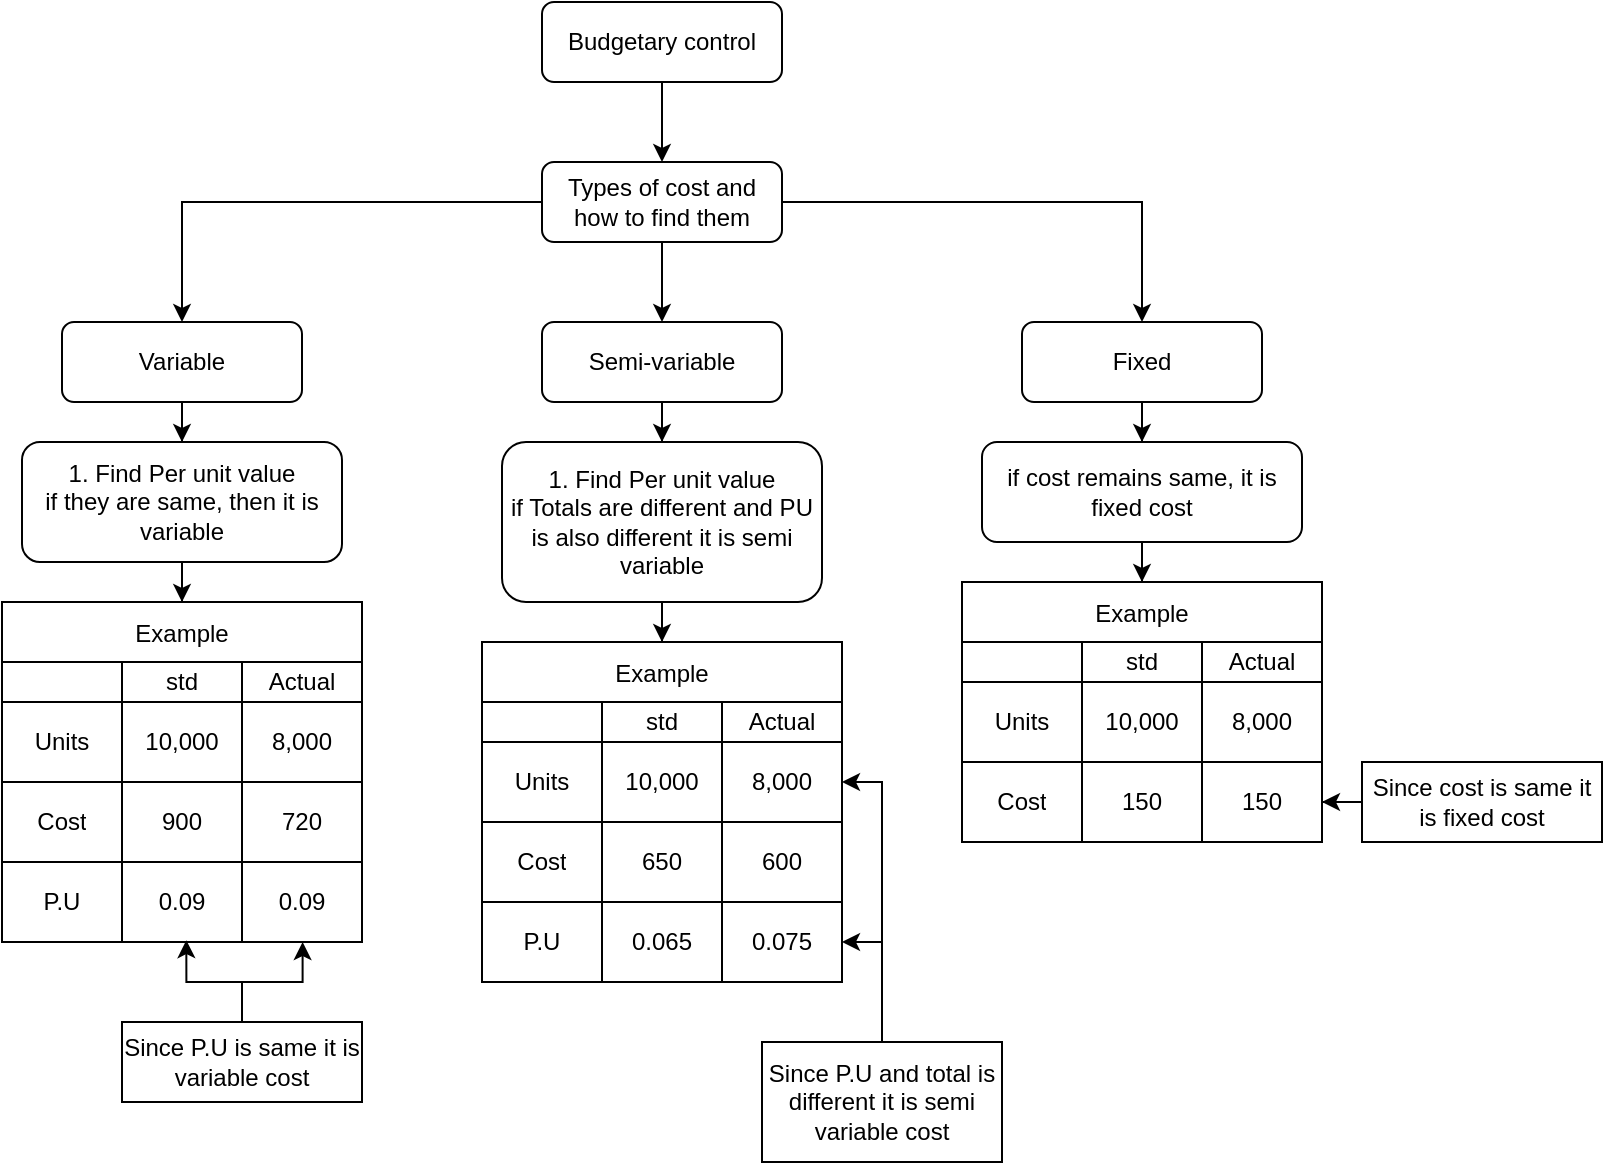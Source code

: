 <mxfile version="15.0.6" type="github">
  <diagram id="7xYDh08NcEi_VtG_tVV7" name="Page-1">
    <mxGraphModel dx="177.89" dy="120.69" grid="1" gridSize="10" guides="1" tooltips="1" connect="1" arrows="1" fold="1" page="1" pageScale="1" pageWidth="850" pageHeight="1100" math="0" shadow="0">
      <root>
        <mxCell id="0" />
        <mxCell id="1" parent="0" />
        <mxCell id="7W-jUXoZuzK3Gu51qgMF-83" style="edgeStyle=orthogonalEdgeStyle;rounded=0;orthogonalLoop=1;jettySize=auto;html=1;" edge="1" parent="1" source="7W-jUXoZuzK3Gu51qgMF-1" target="7W-jUXoZuzK3Gu51qgMF-2">
          <mxGeometry relative="1" as="geometry" />
        </mxCell>
        <mxCell id="7W-jUXoZuzK3Gu51qgMF-1" value="Budgetary control" style="rounded=1;whiteSpace=wrap;html=1;" vertex="1" parent="1">
          <mxGeometry x="400" width="120" height="40" as="geometry" />
        </mxCell>
        <mxCell id="7W-jUXoZuzK3Gu51qgMF-80" style="edgeStyle=orthogonalEdgeStyle;rounded=0;orthogonalLoop=1;jettySize=auto;html=1;" edge="1" parent="1" source="7W-jUXoZuzK3Gu51qgMF-2" target="7W-jUXoZuzK3Gu51qgMF-4">
          <mxGeometry relative="1" as="geometry" />
        </mxCell>
        <mxCell id="7W-jUXoZuzK3Gu51qgMF-81" style="edgeStyle=orthogonalEdgeStyle;rounded=0;orthogonalLoop=1;jettySize=auto;html=1;" edge="1" parent="1" source="7W-jUXoZuzK3Gu51qgMF-2" target="7W-jUXoZuzK3Gu51qgMF-5">
          <mxGeometry relative="1" as="geometry" />
        </mxCell>
        <mxCell id="7W-jUXoZuzK3Gu51qgMF-82" style="edgeStyle=orthogonalEdgeStyle;rounded=0;orthogonalLoop=1;jettySize=auto;html=1;" edge="1" parent="1" source="7W-jUXoZuzK3Gu51qgMF-2" target="7W-jUXoZuzK3Gu51qgMF-3">
          <mxGeometry relative="1" as="geometry" />
        </mxCell>
        <mxCell id="7W-jUXoZuzK3Gu51qgMF-2" value="Types of cost and how to find them" style="rounded=1;whiteSpace=wrap;html=1;" vertex="1" parent="1">
          <mxGeometry x="400" y="80" width="120" height="40" as="geometry" />
        </mxCell>
        <mxCell id="7W-jUXoZuzK3Gu51qgMF-77" style="edgeStyle=orthogonalEdgeStyle;rounded=0;orthogonalLoop=1;jettySize=auto;html=1;" edge="1" parent="1" source="7W-jUXoZuzK3Gu51qgMF-3" target="7W-jUXoZuzK3Gu51qgMF-76">
          <mxGeometry relative="1" as="geometry" />
        </mxCell>
        <mxCell id="7W-jUXoZuzK3Gu51qgMF-3" value="Fixed" style="rounded=1;whiteSpace=wrap;html=1;" vertex="1" parent="1">
          <mxGeometry x="640" y="160" width="120" height="40" as="geometry" />
        </mxCell>
        <mxCell id="7W-jUXoZuzK3Gu51qgMF-49" style="edgeStyle=orthogonalEdgeStyle;rounded=0;orthogonalLoop=1;jettySize=auto;html=1;" edge="1" parent="1" source="7W-jUXoZuzK3Gu51qgMF-4" target="7W-jUXoZuzK3Gu51qgMF-48">
          <mxGeometry relative="1" as="geometry" />
        </mxCell>
        <mxCell id="7W-jUXoZuzK3Gu51qgMF-4" value="Semi-variable" style="rounded=1;whiteSpace=wrap;html=1;" vertex="1" parent="1">
          <mxGeometry x="400" y="160" width="120" height="40" as="geometry" />
        </mxCell>
        <mxCell id="7W-jUXoZuzK3Gu51qgMF-30" style="edgeStyle=orthogonalEdgeStyle;rounded=0;orthogonalLoop=1;jettySize=auto;html=1;" edge="1" parent="1" source="7W-jUXoZuzK3Gu51qgMF-5" target="7W-jUXoZuzK3Gu51qgMF-6">
          <mxGeometry relative="1" as="geometry" />
        </mxCell>
        <mxCell id="7W-jUXoZuzK3Gu51qgMF-5" value="Variable" style="rounded=1;whiteSpace=wrap;html=1;" vertex="1" parent="1">
          <mxGeometry x="160" y="160" width="120" height="40" as="geometry" />
        </mxCell>
        <mxCell id="7W-jUXoZuzK3Gu51qgMF-29" style="edgeStyle=orthogonalEdgeStyle;rounded=0;orthogonalLoop=1;jettySize=auto;html=1;" edge="1" parent="1" source="7W-jUXoZuzK3Gu51qgMF-6" target="7W-jUXoZuzK3Gu51qgMF-9">
          <mxGeometry relative="1" as="geometry" />
        </mxCell>
        <mxCell id="7W-jUXoZuzK3Gu51qgMF-6" value="&lt;div&gt;1. Find Per unit value&lt;/div&gt;&lt;div&gt;if they are same, then it is variable&lt;br&gt;&lt;/div&gt;" style="rounded=1;whiteSpace=wrap;html=1;" vertex="1" parent="1">
          <mxGeometry x="140" y="220" width="160" height="60" as="geometry" />
        </mxCell>
        <mxCell id="7W-jUXoZuzK3Gu51qgMF-9" value="Example" style="shape=table;startSize=30;container=1;collapsible=0;childLayout=tableLayout;" vertex="1" parent="1">
          <mxGeometry x="130" y="300" width="180" height="170" as="geometry" />
        </mxCell>
        <mxCell id="7W-jUXoZuzK3Gu51qgMF-10" value="" style="shape=partialRectangle;collapsible=0;dropTarget=0;pointerEvents=0;fillColor=none;top=0;left=0;bottom=0;right=0;points=[[0,0.5],[1,0.5]];portConstraint=eastwest;" vertex="1" parent="7W-jUXoZuzK3Gu51qgMF-9">
          <mxGeometry y="30" width="180" height="20" as="geometry" />
        </mxCell>
        <mxCell id="7W-jUXoZuzK3Gu51qgMF-11" value="" style="shape=partialRectangle;html=1;whiteSpace=wrap;connectable=0;overflow=hidden;fillColor=none;top=0;left=0;bottom=0;right=0;pointerEvents=1;" vertex="1" parent="7W-jUXoZuzK3Gu51qgMF-10">
          <mxGeometry width="60" height="20" as="geometry" />
        </mxCell>
        <mxCell id="7W-jUXoZuzK3Gu51qgMF-12" value="std" style="shape=partialRectangle;html=1;whiteSpace=wrap;connectable=0;overflow=hidden;fillColor=none;top=0;left=0;bottom=0;right=0;pointerEvents=1;" vertex="1" parent="7W-jUXoZuzK3Gu51qgMF-10">
          <mxGeometry x="60" width="60" height="20" as="geometry" />
        </mxCell>
        <mxCell id="7W-jUXoZuzK3Gu51qgMF-13" value="Actual" style="shape=partialRectangle;html=1;whiteSpace=wrap;connectable=0;overflow=hidden;fillColor=none;top=0;left=0;bottom=0;right=0;pointerEvents=1;" vertex="1" parent="7W-jUXoZuzK3Gu51qgMF-10">
          <mxGeometry x="120" width="60" height="20" as="geometry" />
        </mxCell>
        <mxCell id="7W-jUXoZuzK3Gu51qgMF-14" value="" style="shape=partialRectangle;collapsible=0;dropTarget=0;pointerEvents=0;fillColor=none;top=0;left=0;bottom=0;right=0;points=[[0,0.5],[1,0.5]];portConstraint=eastwest;" vertex="1" parent="7W-jUXoZuzK3Gu51qgMF-9">
          <mxGeometry y="50" width="180" height="40" as="geometry" />
        </mxCell>
        <mxCell id="7W-jUXoZuzK3Gu51qgMF-15" value="Units" style="shape=partialRectangle;html=1;whiteSpace=wrap;connectable=0;overflow=hidden;fillColor=none;top=0;left=0;bottom=0;right=0;pointerEvents=1;" vertex="1" parent="7W-jUXoZuzK3Gu51qgMF-14">
          <mxGeometry width="60" height="40" as="geometry" />
        </mxCell>
        <mxCell id="7W-jUXoZuzK3Gu51qgMF-16" value="10,000" style="shape=partialRectangle;html=1;whiteSpace=wrap;connectable=0;overflow=hidden;fillColor=none;top=0;left=0;bottom=0;right=0;pointerEvents=1;" vertex="1" parent="7W-jUXoZuzK3Gu51qgMF-14">
          <mxGeometry x="60" width="60" height="40" as="geometry" />
        </mxCell>
        <mxCell id="7W-jUXoZuzK3Gu51qgMF-17" value="8,000" style="shape=partialRectangle;html=1;whiteSpace=wrap;connectable=0;overflow=hidden;fillColor=none;top=0;left=0;bottom=0;right=0;pointerEvents=1;" vertex="1" parent="7W-jUXoZuzK3Gu51qgMF-14">
          <mxGeometry x="120" width="60" height="40" as="geometry" />
        </mxCell>
        <mxCell id="7W-jUXoZuzK3Gu51qgMF-18" style="shape=partialRectangle;collapsible=0;dropTarget=0;pointerEvents=0;fillColor=none;top=0;left=0;bottom=0;right=0;points=[[0,0.5],[1,0.5]];portConstraint=eastwest;" vertex="1" parent="7W-jUXoZuzK3Gu51qgMF-9">
          <mxGeometry y="90" width="180" height="40" as="geometry" />
        </mxCell>
        <mxCell id="7W-jUXoZuzK3Gu51qgMF-19" value="Cost" style="shape=partialRectangle;html=1;whiteSpace=wrap;connectable=0;overflow=hidden;fillColor=none;top=0;left=0;bottom=0;right=0;pointerEvents=1;" vertex="1" parent="7W-jUXoZuzK3Gu51qgMF-18">
          <mxGeometry width="60" height="40" as="geometry" />
        </mxCell>
        <mxCell id="7W-jUXoZuzK3Gu51qgMF-20" value="900" style="shape=partialRectangle;html=1;whiteSpace=wrap;connectable=0;overflow=hidden;fillColor=none;top=0;left=0;bottom=0;right=0;pointerEvents=1;" vertex="1" parent="7W-jUXoZuzK3Gu51qgMF-18">
          <mxGeometry x="60" width="60" height="40" as="geometry" />
        </mxCell>
        <mxCell id="7W-jUXoZuzK3Gu51qgMF-21" value="720" style="shape=partialRectangle;html=1;whiteSpace=wrap;connectable=0;overflow=hidden;fillColor=none;top=0;left=0;bottom=0;right=0;pointerEvents=1;" vertex="1" parent="7W-jUXoZuzK3Gu51qgMF-18">
          <mxGeometry x="120" width="60" height="40" as="geometry" />
        </mxCell>
        <mxCell id="7W-jUXoZuzK3Gu51qgMF-22" style="shape=partialRectangle;collapsible=0;dropTarget=0;pointerEvents=0;fillColor=none;top=0;left=0;bottom=0;right=0;points=[[0,0.5],[1,0.5]];portConstraint=eastwest;" vertex="1" parent="7W-jUXoZuzK3Gu51qgMF-9">
          <mxGeometry y="130" width="180" height="40" as="geometry" />
        </mxCell>
        <mxCell id="7W-jUXoZuzK3Gu51qgMF-23" value="P.U" style="shape=partialRectangle;html=1;whiteSpace=wrap;connectable=0;overflow=hidden;fillColor=none;top=0;left=0;bottom=0;right=0;pointerEvents=1;" vertex="1" parent="7W-jUXoZuzK3Gu51qgMF-22">
          <mxGeometry width="60" height="40" as="geometry" />
        </mxCell>
        <mxCell id="7W-jUXoZuzK3Gu51qgMF-24" value="0.09" style="shape=partialRectangle;html=1;whiteSpace=wrap;connectable=0;overflow=hidden;fillColor=none;top=0;left=0;bottom=0;right=0;pointerEvents=1;" vertex="1" parent="7W-jUXoZuzK3Gu51qgMF-22">
          <mxGeometry x="60" width="60" height="40" as="geometry" />
        </mxCell>
        <mxCell id="7W-jUXoZuzK3Gu51qgMF-25" value="0.09" style="shape=partialRectangle;html=1;whiteSpace=wrap;connectable=0;overflow=hidden;fillColor=none;top=0;left=0;bottom=0;right=0;pointerEvents=1;" vertex="1" parent="7W-jUXoZuzK3Gu51qgMF-22">
          <mxGeometry x="120" width="60" height="40" as="geometry" />
        </mxCell>
        <mxCell id="7W-jUXoZuzK3Gu51qgMF-27" style="edgeStyle=orthogonalEdgeStyle;rounded=0;orthogonalLoop=1;jettySize=auto;html=1;entryX=0.835;entryY=1.001;entryDx=0;entryDy=0;entryPerimeter=0;" edge="1" parent="1" source="7W-jUXoZuzK3Gu51qgMF-26" target="7W-jUXoZuzK3Gu51qgMF-22">
          <mxGeometry relative="1" as="geometry" />
        </mxCell>
        <mxCell id="7W-jUXoZuzK3Gu51qgMF-28" style="edgeStyle=orthogonalEdgeStyle;rounded=0;orthogonalLoop=1;jettySize=auto;html=1;entryX=0.512;entryY=0.977;entryDx=0;entryDy=0;entryPerimeter=0;" edge="1" parent="1" source="7W-jUXoZuzK3Gu51qgMF-26" target="7W-jUXoZuzK3Gu51qgMF-22">
          <mxGeometry relative="1" as="geometry" />
        </mxCell>
        <mxCell id="7W-jUXoZuzK3Gu51qgMF-26" value="Since P.U is same it is variable cost" style="rounded=0;whiteSpace=wrap;html=1;" vertex="1" parent="1">
          <mxGeometry x="190" y="510" width="120" height="40" as="geometry" />
        </mxCell>
        <mxCell id="7W-jUXoZuzK3Gu51qgMF-31" value="Example" style="shape=table;startSize=30;container=1;collapsible=0;childLayout=tableLayout;" vertex="1" parent="1">
          <mxGeometry x="370" y="320" width="180" height="170" as="geometry" />
        </mxCell>
        <mxCell id="7W-jUXoZuzK3Gu51qgMF-32" value="" style="shape=partialRectangle;collapsible=0;dropTarget=0;pointerEvents=0;fillColor=none;top=0;left=0;bottom=0;right=0;points=[[0,0.5],[1,0.5]];portConstraint=eastwest;" vertex="1" parent="7W-jUXoZuzK3Gu51qgMF-31">
          <mxGeometry y="30" width="180" height="20" as="geometry" />
        </mxCell>
        <mxCell id="7W-jUXoZuzK3Gu51qgMF-33" value="" style="shape=partialRectangle;html=1;whiteSpace=wrap;connectable=0;overflow=hidden;fillColor=none;top=0;left=0;bottom=0;right=0;pointerEvents=1;" vertex="1" parent="7W-jUXoZuzK3Gu51qgMF-32">
          <mxGeometry width="60" height="20" as="geometry" />
        </mxCell>
        <mxCell id="7W-jUXoZuzK3Gu51qgMF-34" value="std" style="shape=partialRectangle;html=1;whiteSpace=wrap;connectable=0;overflow=hidden;fillColor=none;top=0;left=0;bottom=0;right=0;pointerEvents=1;" vertex="1" parent="7W-jUXoZuzK3Gu51qgMF-32">
          <mxGeometry x="60" width="60" height="20" as="geometry" />
        </mxCell>
        <mxCell id="7W-jUXoZuzK3Gu51qgMF-35" value="Actual" style="shape=partialRectangle;html=1;whiteSpace=wrap;connectable=0;overflow=hidden;fillColor=none;top=0;left=0;bottom=0;right=0;pointerEvents=1;" vertex="1" parent="7W-jUXoZuzK3Gu51qgMF-32">
          <mxGeometry x="120" width="60" height="20" as="geometry" />
        </mxCell>
        <mxCell id="7W-jUXoZuzK3Gu51qgMF-36" value="" style="shape=partialRectangle;collapsible=0;dropTarget=0;pointerEvents=0;fillColor=none;top=0;left=0;bottom=0;right=0;points=[[0,0.5],[1,0.5]];portConstraint=eastwest;" vertex="1" parent="7W-jUXoZuzK3Gu51qgMF-31">
          <mxGeometry y="50" width="180" height="40" as="geometry" />
        </mxCell>
        <mxCell id="7W-jUXoZuzK3Gu51qgMF-37" value="Units" style="shape=partialRectangle;html=1;whiteSpace=wrap;connectable=0;overflow=hidden;fillColor=none;top=0;left=0;bottom=0;right=0;pointerEvents=1;" vertex="1" parent="7W-jUXoZuzK3Gu51qgMF-36">
          <mxGeometry width="60" height="40" as="geometry" />
        </mxCell>
        <mxCell id="7W-jUXoZuzK3Gu51qgMF-38" value="10,000" style="shape=partialRectangle;html=1;whiteSpace=wrap;connectable=0;overflow=hidden;fillColor=none;top=0;left=0;bottom=0;right=0;pointerEvents=1;" vertex="1" parent="7W-jUXoZuzK3Gu51qgMF-36">
          <mxGeometry x="60" width="60" height="40" as="geometry" />
        </mxCell>
        <mxCell id="7W-jUXoZuzK3Gu51qgMF-39" value="8,000" style="shape=partialRectangle;html=1;whiteSpace=wrap;connectable=0;overflow=hidden;fillColor=none;top=0;left=0;bottom=0;right=0;pointerEvents=1;" vertex="1" parent="7W-jUXoZuzK3Gu51qgMF-36">
          <mxGeometry x="120" width="60" height="40" as="geometry" />
        </mxCell>
        <mxCell id="7W-jUXoZuzK3Gu51qgMF-40" style="shape=partialRectangle;collapsible=0;dropTarget=0;pointerEvents=0;fillColor=none;top=0;left=0;bottom=0;right=0;points=[[0,0.5],[1,0.5]];portConstraint=eastwest;" vertex="1" parent="7W-jUXoZuzK3Gu51qgMF-31">
          <mxGeometry y="90" width="180" height="40" as="geometry" />
        </mxCell>
        <mxCell id="7W-jUXoZuzK3Gu51qgMF-41" value="Cost" style="shape=partialRectangle;html=1;whiteSpace=wrap;connectable=0;overflow=hidden;fillColor=none;top=0;left=0;bottom=0;right=0;pointerEvents=1;" vertex="1" parent="7W-jUXoZuzK3Gu51qgMF-40">
          <mxGeometry width="60" height="40" as="geometry" />
        </mxCell>
        <mxCell id="7W-jUXoZuzK3Gu51qgMF-42" value="650" style="shape=partialRectangle;html=1;whiteSpace=wrap;connectable=0;overflow=hidden;fillColor=none;top=0;left=0;bottom=0;right=0;pointerEvents=1;" vertex="1" parent="7W-jUXoZuzK3Gu51qgMF-40">
          <mxGeometry x="60" width="60" height="40" as="geometry" />
        </mxCell>
        <mxCell id="7W-jUXoZuzK3Gu51qgMF-43" value="600" style="shape=partialRectangle;html=1;whiteSpace=wrap;connectable=0;overflow=hidden;fillColor=none;top=0;left=0;bottom=0;right=0;pointerEvents=1;" vertex="1" parent="7W-jUXoZuzK3Gu51qgMF-40">
          <mxGeometry x="120" width="60" height="40" as="geometry" />
        </mxCell>
        <mxCell id="7W-jUXoZuzK3Gu51qgMF-44" style="shape=partialRectangle;collapsible=0;dropTarget=0;pointerEvents=0;fillColor=none;top=0;left=0;bottom=0;right=0;points=[[0,0.5],[1,0.5]];portConstraint=eastwest;" vertex="1" parent="7W-jUXoZuzK3Gu51qgMF-31">
          <mxGeometry y="130" width="180" height="40" as="geometry" />
        </mxCell>
        <mxCell id="7W-jUXoZuzK3Gu51qgMF-45" value="P.U" style="shape=partialRectangle;html=1;whiteSpace=wrap;connectable=0;overflow=hidden;fillColor=none;top=0;left=0;bottom=0;right=0;pointerEvents=1;" vertex="1" parent="7W-jUXoZuzK3Gu51qgMF-44">
          <mxGeometry width="60" height="40" as="geometry" />
        </mxCell>
        <mxCell id="7W-jUXoZuzK3Gu51qgMF-46" value="0.065" style="shape=partialRectangle;html=1;whiteSpace=wrap;connectable=0;overflow=hidden;fillColor=none;top=0;left=0;bottom=0;right=0;pointerEvents=1;" vertex="1" parent="7W-jUXoZuzK3Gu51qgMF-44">
          <mxGeometry x="60" width="60" height="40" as="geometry" />
        </mxCell>
        <mxCell id="7W-jUXoZuzK3Gu51qgMF-47" value="0.075" style="shape=partialRectangle;html=1;whiteSpace=wrap;connectable=0;overflow=hidden;fillColor=none;top=0;left=0;bottom=0;right=0;pointerEvents=1;" vertex="1" parent="7W-jUXoZuzK3Gu51qgMF-44">
          <mxGeometry x="120" width="60" height="40" as="geometry" />
        </mxCell>
        <mxCell id="7W-jUXoZuzK3Gu51qgMF-50" style="edgeStyle=orthogonalEdgeStyle;rounded=0;orthogonalLoop=1;jettySize=auto;html=1;entryX=0.5;entryY=0;entryDx=0;entryDy=0;" edge="1" parent="1" source="7W-jUXoZuzK3Gu51qgMF-48" target="7W-jUXoZuzK3Gu51qgMF-31">
          <mxGeometry relative="1" as="geometry" />
        </mxCell>
        <mxCell id="7W-jUXoZuzK3Gu51qgMF-48" value="&lt;div&gt;1. Find Per unit value&lt;/div&gt;&lt;div&gt;if Totals are different and PU is also different it is semi variable&lt;br&gt;&lt;/div&gt;" style="rounded=1;whiteSpace=wrap;html=1;" vertex="1" parent="1">
          <mxGeometry x="380" y="220" width="160" height="80" as="geometry" />
        </mxCell>
        <mxCell id="7W-jUXoZuzK3Gu51qgMF-52" style="edgeStyle=orthogonalEdgeStyle;rounded=0;orthogonalLoop=1;jettySize=auto;html=1;entryX=1;entryY=0.5;entryDx=0;entryDy=0;" edge="1" parent="1" source="7W-jUXoZuzK3Gu51qgMF-51" target="7W-jUXoZuzK3Gu51qgMF-44">
          <mxGeometry relative="1" as="geometry" />
        </mxCell>
        <mxCell id="7W-jUXoZuzK3Gu51qgMF-53" style="edgeStyle=orthogonalEdgeStyle;rounded=0;orthogonalLoop=1;jettySize=auto;html=1;entryX=1;entryY=0.5;entryDx=0;entryDy=0;" edge="1" parent="1" source="7W-jUXoZuzK3Gu51qgMF-51" target="7W-jUXoZuzK3Gu51qgMF-36">
          <mxGeometry relative="1" as="geometry" />
        </mxCell>
        <mxCell id="7W-jUXoZuzK3Gu51qgMF-51" value="Since P.U and total is different it is semi variable cost" style="rounded=0;whiteSpace=wrap;html=1;" vertex="1" parent="1">
          <mxGeometry x="510" y="520" width="120" height="60" as="geometry" />
        </mxCell>
        <mxCell id="7W-jUXoZuzK3Gu51qgMF-58" value="Example" style="shape=table;startSize=30;container=1;collapsible=0;childLayout=tableLayout;" vertex="1" parent="1">
          <mxGeometry x="610" y="290" width="180" height="130" as="geometry" />
        </mxCell>
        <mxCell id="7W-jUXoZuzK3Gu51qgMF-59" value="" style="shape=partialRectangle;collapsible=0;dropTarget=0;pointerEvents=0;fillColor=none;top=0;left=0;bottom=0;right=0;points=[[0,0.5],[1,0.5]];portConstraint=eastwest;" vertex="1" parent="7W-jUXoZuzK3Gu51qgMF-58">
          <mxGeometry y="30" width="180" height="20" as="geometry" />
        </mxCell>
        <mxCell id="7W-jUXoZuzK3Gu51qgMF-60" value="" style="shape=partialRectangle;html=1;whiteSpace=wrap;connectable=0;overflow=hidden;fillColor=none;top=0;left=0;bottom=0;right=0;pointerEvents=1;" vertex="1" parent="7W-jUXoZuzK3Gu51qgMF-59">
          <mxGeometry width="60" height="20" as="geometry" />
        </mxCell>
        <mxCell id="7W-jUXoZuzK3Gu51qgMF-61" value="std" style="shape=partialRectangle;html=1;whiteSpace=wrap;connectable=0;overflow=hidden;fillColor=none;top=0;left=0;bottom=0;right=0;pointerEvents=1;" vertex="1" parent="7W-jUXoZuzK3Gu51qgMF-59">
          <mxGeometry x="60" width="60" height="20" as="geometry" />
        </mxCell>
        <mxCell id="7W-jUXoZuzK3Gu51qgMF-62" value="Actual" style="shape=partialRectangle;html=1;whiteSpace=wrap;connectable=0;overflow=hidden;fillColor=none;top=0;left=0;bottom=0;right=0;pointerEvents=1;" vertex="1" parent="7W-jUXoZuzK3Gu51qgMF-59">
          <mxGeometry x="120" width="60" height="20" as="geometry" />
        </mxCell>
        <mxCell id="7W-jUXoZuzK3Gu51qgMF-63" value="" style="shape=partialRectangle;collapsible=0;dropTarget=0;pointerEvents=0;fillColor=none;top=0;left=0;bottom=0;right=0;points=[[0,0.5],[1,0.5]];portConstraint=eastwest;" vertex="1" parent="7W-jUXoZuzK3Gu51qgMF-58">
          <mxGeometry y="50" width="180" height="40" as="geometry" />
        </mxCell>
        <mxCell id="7W-jUXoZuzK3Gu51qgMF-64" value="Units" style="shape=partialRectangle;html=1;whiteSpace=wrap;connectable=0;overflow=hidden;fillColor=none;top=0;left=0;bottom=0;right=0;pointerEvents=1;" vertex="1" parent="7W-jUXoZuzK3Gu51qgMF-63">
          <mxGeometry width="60" height="40" as="geometry" />
        </mxCell>
        <mxCell id="7W-jUXoZuzK3Gu51qgMF-65" value="10,000" style="shape=partialRectangle;html=1;whiteSpace=wrap;connectable=0;overflow=hidden;fillColor=none;top=0;left=0;bottom=0;right=0;pointerEvents=1;" vertex="1" parent="7W-jUXoZuzK3Gu51qgMF-63">
          <mxGeometry x="60" width="60" height="40" as="geometry" />
        </mxCell>
        <mxCell id="7W-jUXoZuzK3Gu51qgMF-66" value="8,000" style="shape=partialRectangle;html=1;whiteSpace=wrap;connectable=0;overflow=hidden;fillColor=none;top=0;left=0;bottom=0;right=0;pointerEvents=1;" vertex="1" parent="7W-jUXoZuzK3Gu51qgMF-63">
          <mxGeometry x="120" width="60" height="40" as="geometry" />
        </mxCell>
        <mxCell id="7W-jUXoZuzK3Gu51qgMF-67" style="shape=partialRectangle;collapsible=0;dropTarget=0;pointerEvents=0;fillColor=none;top=0;left=0;bottom=0;right=0;points=[[0,0.5],[1,0.5]];portConstraint=eastwest;" vertex="1" parent="7W-jUXoZuzK3Gu51qgMF-58">
          <mxGeometry y="90" width="180" height="40" as="geometry" />
        </mxCell>
        <mxCell id="7W-jUXoZuzK3Gu51qgMF-68" value="Cost" style="shape=partialRectangle;html=1;whiteSpace=wrap;connectable=0;overflow=hidden;fillColor=none;top=0;left=0;bottom=0;right=0;pointerEvents=1;" vertex="1" parent="7W-jUXoZuzK3Gu51qgMF-67">
          <mxGeometry width="60" height="40" as="geometry" />
        </mxCell>
        <mxCell id="7W-jUXoZuzK3Gu51qgMF-69" value="150" style="shape=partialRectangle;html=1;whiteSpace=wrap;connectable=0;overflow=hidden;fillColor=none;top=0;left=0;bottom=0;right=0;pointerEvents=1;" vertex="1" parent="7W-jUXoZuzK3Gu51qgMF-67">
          <mxGeometry x="60" width="60" height="40" as="geometry" />
        </mxCell>
        <mxCell id="7W-jUXoZuzK3Gu51qgMF-70" value="150" style="shape=partialRectangle;html=1;whiteSpace=wrap;connectable=0;overflow=hidden;fillColor=none;top=0;left=0;bottom=0;right=0;pointerEvents=1;" vertex="1" parent="7W-jUXoZuzK3Gu51qgMF-67">
          <mxGeometry x="120" width="60" height="40" as="geometry" />
        </mxCell>
        <mxCell id="7W-jUXoZuzK3Gu51qgMF-75" style="edgeStyle=orthogonalEdgeStyle;rounded=0;orthogonalLoop=1;jettySize=auto;html=1;entryX=0.5;entryY=0;entryDx=0;entryDy=0;" edge="1" source="7W-jUXoZuzK3Gu51qgMF-76" target="7W-jUXoZuzK3Gu51qgMF-58" parent="1">
          <mxGeometry relative="1" as="geometry" />
        </mxCell>
        <mxCell id="7W-jUXoZuzK3Gu51qgMF-76" value="if cost remains same, it is fixed cost" style="rounded=1;whiteSpace=wrap;html=1;" vertex="1" parent="1">
          <mxGeometry x="620" y="220" width="160" height="50" as="geometry" />
        </mxCell>
        <mxCell id="7W-jUXoZuzK3Gu51qgMF-79" style="edgeStyle=orthogonalEdgeStyle;rounded=0;orthogonalLoop=1;jettySize=auto;html=1;entryX=1;entryY=0.5;entryDx=0;entryDy=0;" edge="1" parent="1" source="7W-jUXoZuzK3Gu51qgMF-78" target="7W-jUXoZuzK3Gu51qgMF-67">
          <mxGeometry relative="1" as="geometry" />
        </mxCell>
        <mxCell id="7W-jUXoZuzK3Gu51qgMF-78" value="Since cost is same it is fixed cost" style="rounded=0;whiteSpace=wrap;html=1;" vertex="1" parent="1">
          <mxGeometry x="810" y="380" width="120" height="40" as="geometry" />
        </mxCell>
      </root>
    </mxGraphModel>
  </diagram>
</mxfile>
